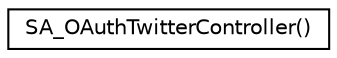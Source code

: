 digraph G
{
  edge [fontname="Helvetica",fontsize="10",labelfontname="Helvetica",labelfontsize="10"];
  node [fontname="Helvetica",fontsize="10",shape=record];
  rankdir="LR";
  Node1 [label="SA_OAuthTwitterController()",height=0.2,width=0.4,color="black", fillcolor="white", style="filled",URL="$interface_s_a___o_auth_twitter_controller_07_08.html"];
}
